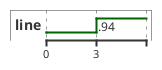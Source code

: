 {
  "sha1": "bhikwv8helh0f8ko99e36w7s4nvtmfo",
  "insertion": {
    "when": "2024-05-30T20:48:22.090Z",
    "url": "https://forum.plantuml.net/17885/decimal-time-values-not-accepted-in-parameters-procedures?show=17888#c17888",
    "user": "plantuml@gmail.com"
  }
}
@startuml
binary "line" as line

!$a = 3.9
!$b = 4

!function $test($a, $b)
!return $a + $b
!endfunction

@0
line is low

@3
line is high: $test($a, $b)
@enduml
